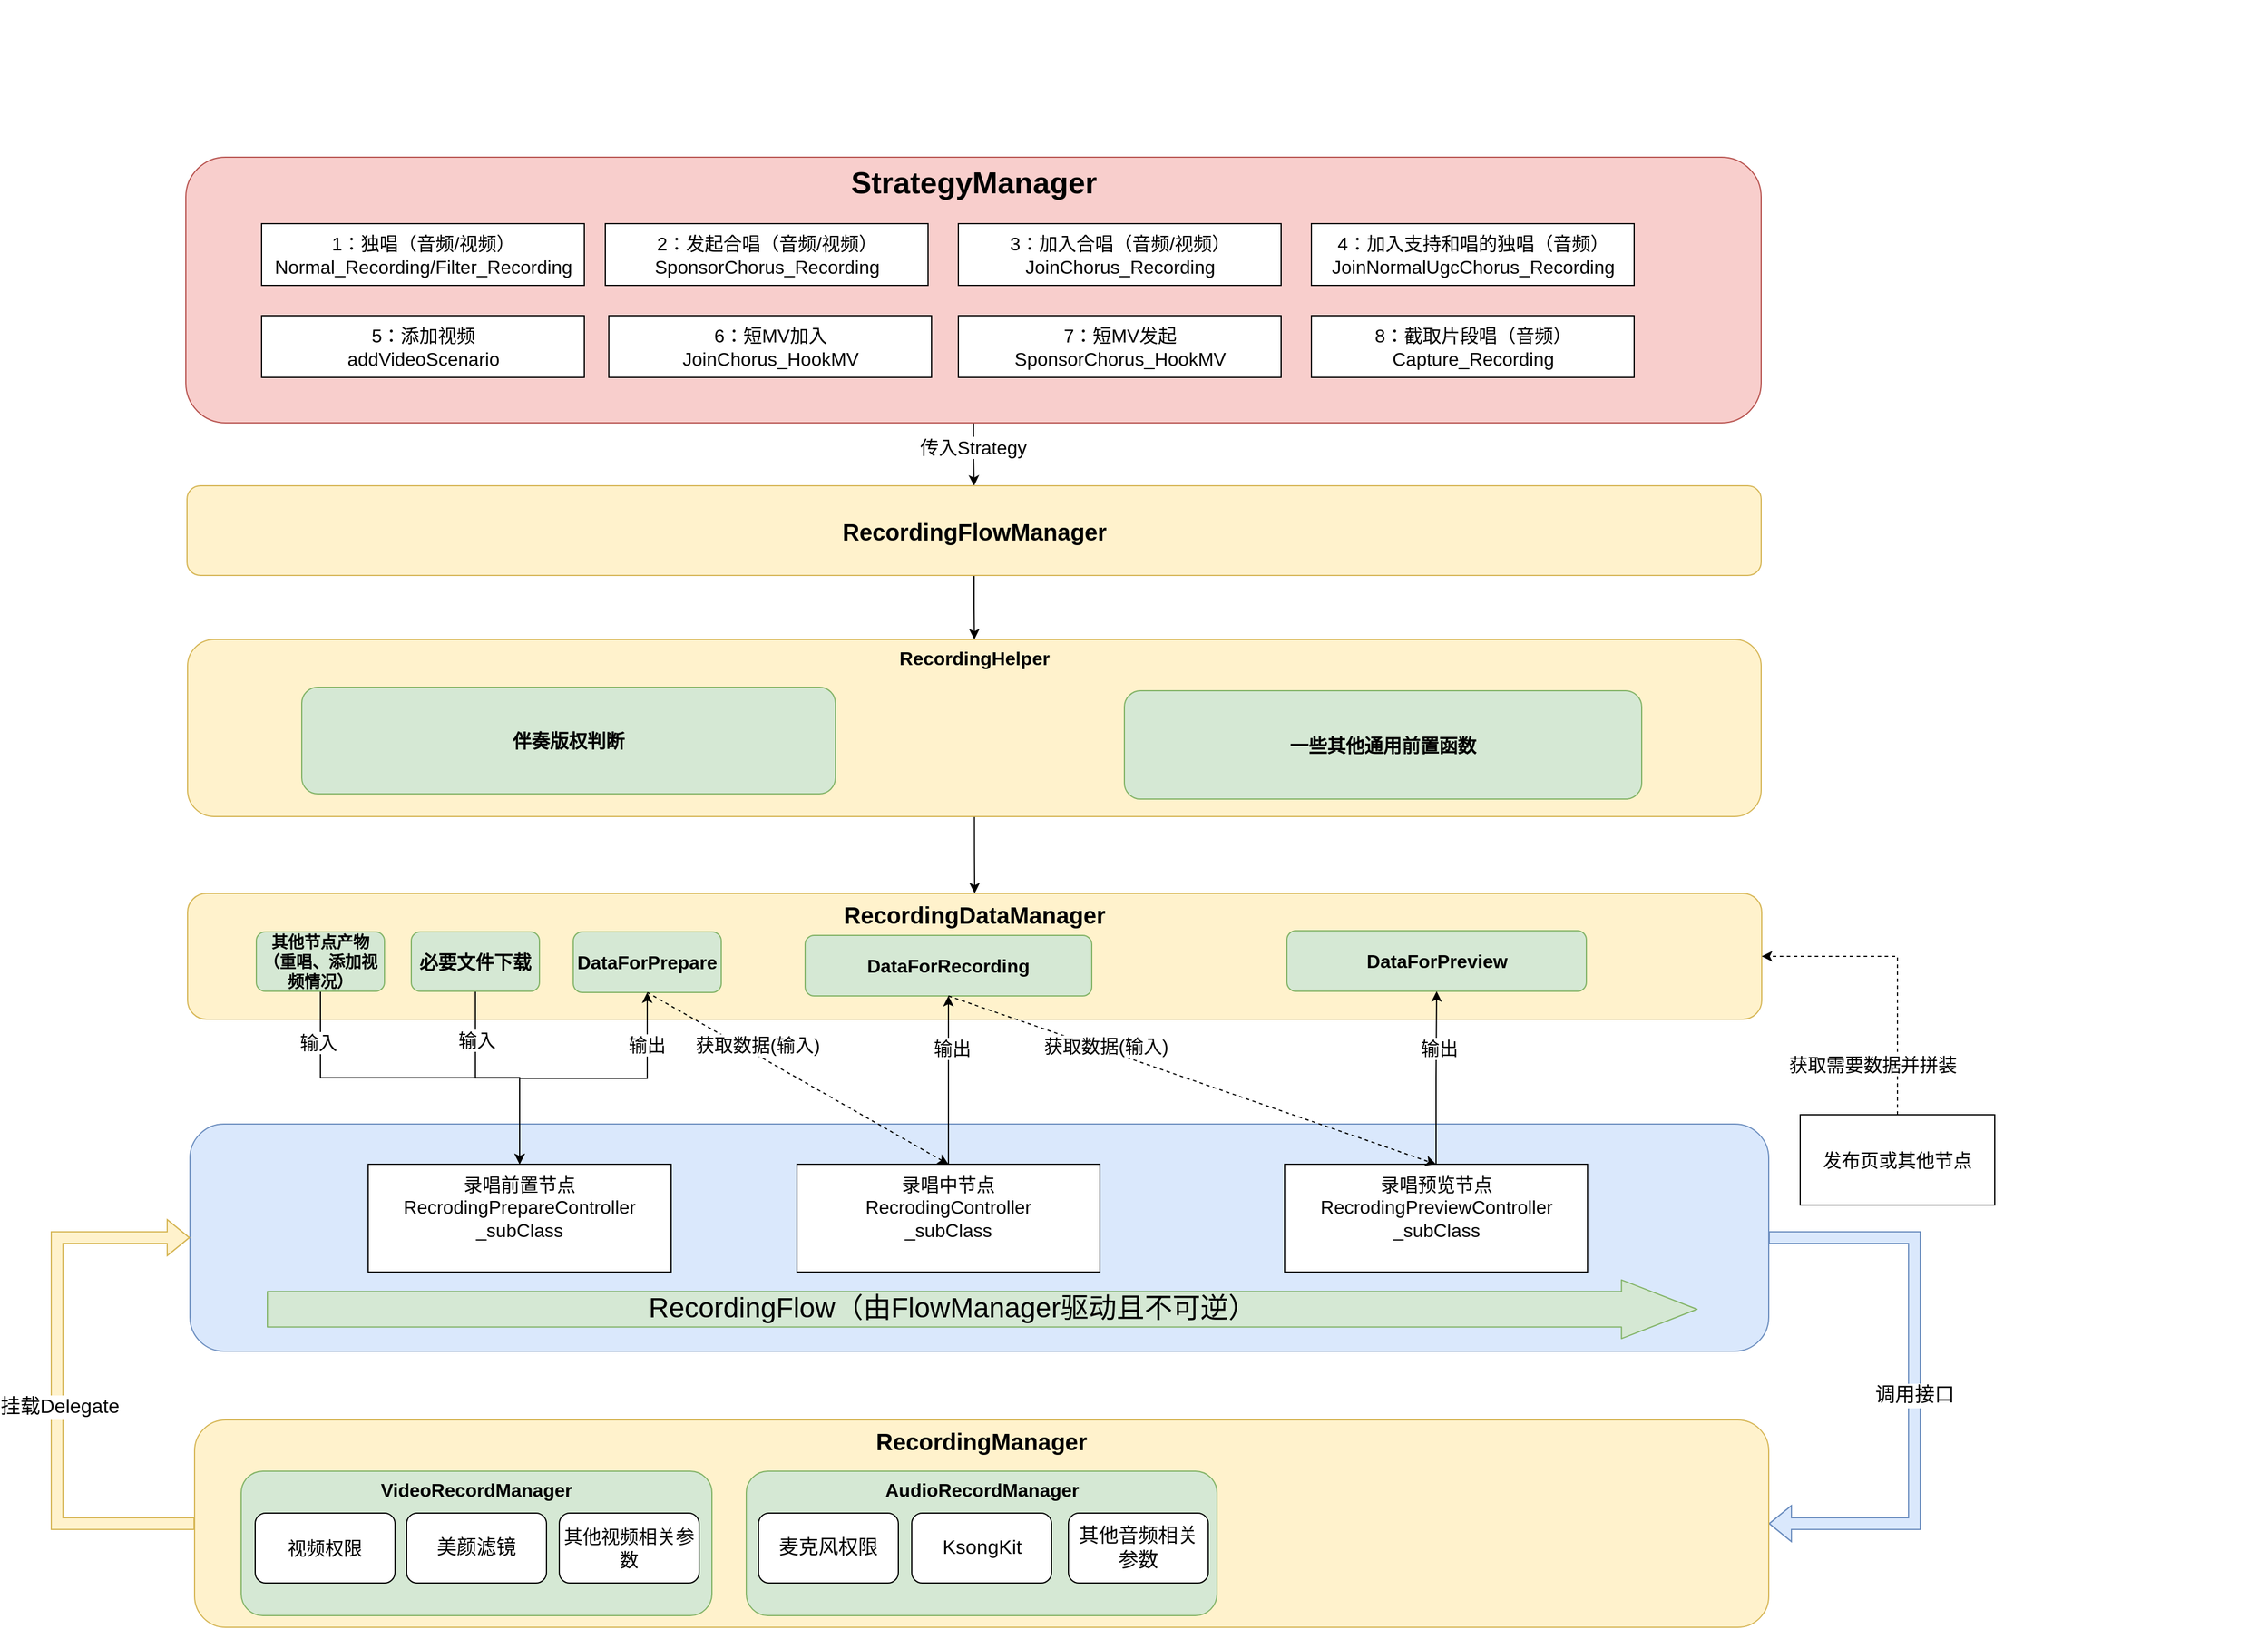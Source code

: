 <mxfile version="14.9.2" type="github">
  <diagram id="AZSGmnTD27FDiJ8ZZ5N1" name="Page-1">
    <mxGraphModel dx="2866" dy="1954" grid="0" gridSize="10" guides="1" tooltips="1" connect="1" arrows="1" fold="1" page="0" pageScale="1" pageWidth="827" pageHeight="1169" math="0" shadow="0">
      <root>
        <mxCell id="0" />
        <mxCell id="1" parent="0" />
        <mxCell id="iGo3f967UquZ_0_zFBQz-11" style="edgeStyle=orthogonalEdgeStyle;shape=flexArrow;rounded=0;orthogonalLoop=1;jettySize=auto;html=1;exitX=1;exitY=0.5;exitDx=0;exitDy=0;fontSize=17;fillColor=#dae8fc;strokeColor=#6c8ebf;entryX=1;entryY=0.5;entryDx=0;entryDy=0;" edge="1" parent="1" source="Zn5ys0qhDUj7Q-W8t8vE-61" target="Zn5ys0qhDUj7Q-W8t8vE-76">
          <mxGeometry relative="1" as="geometry">
            <mxPoint x="1123" y="957" as="targetPoint" />
            <Array as="points">
              <mxPoint x="1179" y="634" />
              <mxPoint x="1179" y="880" />
            </Array>
          </mxGeometry>
        </mxCell>
        <mxCell id="iGo3f967UquZ_0_zFBQz-12" value="调用接口" style="edgeLabel;html=1;align=center;verticalAlign=middle;resizable=0;points=[];fontSize=17;" vertex="1" connectable="0" parent="iGo3f967UquZ_0_zFBQz-11">
          <mxGeometry x="0.049" relative="1" as="geometry">
            <mxPoint as="offset" />
          </mxGeometry>
        </mxCell>
        <mxCell id="Zn5ys0qhDUj7Q-W8t8vE-61" value="" style="rounded=1;whiteSpace=wrap;html=1;fontSize=20;verticalAlign=top;fillColor=#dae8fc;strokeColor=#6c8ebf;" parent="1" vertex="1">
          <mxGeometry x="-301" y="537" width="1355" height="195" as="geometry" />
        </mxCell>
        <mxCell id="Zn5ys0qhDUj7Q-W8t8vE-94" value="&lt;font style=&quot;font-size: 20px&quot;&gt;RecordingDataManager&lt;/font&gt;" style="rounded=1;whiteSpace=wrap;html=1;verticalAlign=top;fontStyle=1;fontSize=16;fillColor=#fff2cc;strokeColor=#d6b656;" parent="1" vertex="1">
          <mxGeometry x="-303" y="339" width="1351" height="108" as="geometry" />
        </mxCell>
        <mxCell id="W_5h1LejH2wpQsNXanha-33" style="edgeStyle=orthogonalEdgeStyle;rounded=0;orthogonalLoop=1;jettySize=auto;html=1;exitX=0.5;exitY=1;exitDx=0;exitDy=0;entryX=0.5;entryY=0;entryDx=0;entryDy=0;fontSize=16;endArrow=classic;endFill=1;" parent="1" source="Zn5ys0qhDUj7Q-W8t8vE-63" target="Zn5ys0qhDUj7Q-W8t8vE-96" edge="1">
          <mxGeometry relative="1" as="geometry" />
        </mxCell>
        <mxCell id="W_5h1LejH2wpQsNXanha-35" value="传入Strategy" style="edgeLabel;html=1;align=center;verticalAlign=middle;resizable=0;points=[];fontSize=16;" parent="W_5h1LejH2wpQsNXanha-33" vertex="1" connectable="0">
          <mxGeometry x="-0.248" y="-1" relative="1" as="geometry">
            <mxPoint as="offset" />
          </mxGeometry>
        </mxCell>
        <mxCell id="Zn5ys0qhDUj7Q-W8t8vE-63" value="&lt;b&gt;&lt;font style=&quot;font-size: 26px&quot;&gt;StrategyManager&lt;/font&gt;&lt;/b&gt;" style="rounded=1;whiteSpace=wrap;html=1;verticalAlign=top;fillColor=#f8cecc;strokeColor=#b85450;" parent="1" vertex="1">
          <mxGeometry x="-304.5" y="-293" width="1352" height="228" as="geometry" />
        </mxCell>
        <mxCell id="iGo3f967UquZ_0_zFBQz-9" style="edgeStyle=orthogonalEdgeStyle;rounded=0;orthogonalLoop=1;jettySize=auto;html=1;exitX=0;exitY=0.5;exitDx=0;exitDy=0;entryX=0;entryY=0.5;entryDx=0;entryDy=0;shape=flexArrow;fillColor=#fff2cc;strokeColor=#d6b656;" edge="1" parent="1" source="Zn5ys0qhDUj7Q-W8t8vE-76" target="Zn5ys0qhDUj7Q-W8t8vE-61">
          <mxGeometry relative="1" as="geometry">
            <Array as="points">
              <mxPoint x="-415" y="880" />
              <mxPoint x="-415" y="634" />
            </Array>
          </mxGeometry>
        </mxCell>
        <mxCell id="iGo3f967UquZ_0_zFBQz-13" value="挂载Delegate" style="edgeLabel;html=1;align=center;verticalAlign=middle;resizable=0;points=[];fontSize=17;" vertex="1" connectable="0" parent="iGo3f967UquZ_0_zFBQz-9">
          <mxGeometry x="-0.086" y="-2" relative="1" as="geometry">
            <mxPoint as="offset" />
          </mxGeometry>
        </mxCell>
        <mxCell id="Zn5ys0qhDUj7Q-W8t8vE-76" value="&lt;b&gt;&lt;font style=&quot;font-size: 20px&quot;&gt;RecordingManager&lt;/font&gt;&lt;/b&gt;" style="rounded=1;whiteSpace=wrap;html=1;verticalAlign=top;fillColor=#fff2cc;strokeColor=#d6b656;" parent="1" vertex="1">
          <mxGeometry x="-297" y="791" width="1351" height="178" as="geometry" />
        </mxCell>
        <mxCell id="W_5h1LejH2wpQsNXanha-22" style="edgeStyle=orthogonalEdgeStyle;rounded=0;orthogonalLoop=1;jettySize=auto;html=1;exitX=0.5;exitY=0;exitDx=0;exitDy=0;entryX=0.5;entryY=1;entryDx=0;entryDy=0;fontSize=16;" parent="1" source="Zn5ys0qhDUj7Q-W8t8vE-79" target="Zn5ys0qhDUj7Q-W8t8vE-97" edge="1">
          <mxGeometry relative="1" as="geometry" />
        </mxCell>
        <mxCell id="W_5h1LejH2wpQsNXanha-23" value="输出" style="edgeLabel;html=1;align=center;verticalAlign=middle;resizable=0;points=[];fontSize=16;" parent="W_5h1LejH2wpQsNXanha-22" vertex="1" connectable="0">
          <mxGeometry x="0.651" y="1" relative="1" as="geometry">
            <mxPoint as="offset" />
          </mxGeometry>
        </mxCell>
        <mxCell id="Zn5ys0qhDUj7Q-W8t8vE-89" value="VideoRecordManager" style="rounded=1;whiteSpace=wrap;html=1;verticalAlign=top;fontStyle=1;fontSize=16;fillColor=#d5e8d4;strokeColor=#82b366;" parent="1" vertex="1">
          <mxGeometry x="-257" y="835" width="404" height="124" as="geometry" />
        </mxCell>
        <mxCell id="Zn5ys0qhDUj7Q-W8t8vE-79" value="&lt;div style=&quot;font-size: 16px&quot;&gt;录唱前置节点&lt;/div&gt;&lt;div style=&quot;font-size: 16px&quot;&gt;RecrodingPrepareController&lt;/div&gt;&lt;div style=&quot;font-size: 16px&quot;&gt;_subClass&lt;/div&gt;&lt;div style=&quot;font-size: 16px&quot;&gt;&lt;br style=&quot;font-size: 16px&quot;&gt;&lt;/div&gt;" style="rounded=0;whiteSpace=wrap;html=1;fontSize=16;" parent="1" vertex="1">
          <mxGeometry x="-148" y="571.5" width="260" height="92.5" as="geometry" />
        </mxCell>
        <mxCell id="iGo3f967UquZ_0_zFBQz-21" style="edgeStyle=orthogonalEdgeStyle;rounded=0;orthogonalLoop=1;jettySize=auto;html=1;exitX=0.5;exitY=1;exitDx=0;exitDy=0;entryX=0.5;entryY=0;entryDx=0;entryDy=0;fontSize=17;" edge="1" parent="1" source="Zn5ys0qhDUj7Q-W8t8vE-96" target="Zn5ys0qhDUj7Q-W8t8vE-100">
          <mxGeometry relative="1" as="geometry" />
        </mxCell>
        <mxCell id="Zn5ys0qhDUj7Q-W8t8vE-96" value="RecordingFlowManager" style="rounded=1;whiteSpace=wrap;html=1;verticalAlign=middle;fontStyle=1;fontSize=20;fillColor=#fff2cc;strokeColor=#d6b656;" parent="1" vertex="1">
          <mxGeometry x="-303.5" y="-11" width="1351" height="77" as="geometry" />
        </mxCell>
        <mxCell id="Zn5ys0qhDUj7Q-W8t8vE-97" value="DataForPrepare" style="rounded=1;whiteSpace=wrap;html=1;verticalAlign=middle;fontStyle=1;fontSize=16;fillColor=#d5e8d4;strokeColor=#82b366;" parent="1" vertex="1">
          <mxGeometry x="28" y="372" width="127" height="52" as="geometry" />
        </mxCell>
        <mxCell id="W_5h1LejH2wpQsNXanha-8" style="edgeStyle=orthogonalEdgeStyle;rounded=0;orthogonalLoop=1;jettySize=auto;html=1;exitX=0.5;exitY=1;exitDx=0;exitDy=0;entryX=0.5;entryY=0;entryDx=0;entryDy=0;fontSize=16;" parent="1" source="Zn5ys0qhDUj7Q-W8t8vE-98" target="Zn5ys0qhDUj7Q-W8t8vE-79" edge="1">
          <mxGeometry relative="1" as="geometry" />
        </mxCell>
        <mxCell id="W_5h1LejH2wpQsNXanha-24" value="输入" style="edgeLabel;html=1;align=center;verticalAlign=middle;resizable=0;points=[];fontSize=16;" parent="W_5h1LejH2wpQsNXanha-8" vertex="1" connectable="0">
          <mxGeometry x="-0.548" y="1" relative="1" as="geometry">
            <mxPoint as="offset" />
          </mxGeometry>
        </mxCell>
        <mxCell id="Zn5ys0qhDUj7Q-W8t8vE-98" value="必要文件下载" style="rounded=1;whiteSpace=wrap;html=1;verticalAlign=middle;fontStyle=1;fontSize=16;fillColor=#d5e8d4;strokeColor=#82b366;" parent="1" vertex="1">
          <mxGeometry x="-111" y="372" width="110" height="51" as="geometry" />
        </mxCell>
        <mxCell id="Zn5ys0qhDUj7Q-W8t8vE-116" value="&amp;nbsp;&amp;nbsp;" style="text;html=1;strokeColor=none;fillColor=none;align=center;verticalAlign=middle;whiteSpace=wrap;rounded=0;fontSize=20;" parent="1" vertex="1">
          <mxGeometry x="-433" y="-426" width="40" height="20" as="geometry" />
        </mxCell>
        <mxCell id="Zn5ys0qhDUj7Q-W8t8vE-117" value="&amp;nbsp;&amp;nbsp;" style="text;html=1;strokeColor=none;fillColor=none;align=center;verticalAlign=middle;whiteSpace=wrap;rounded=0;fontSize=20;" parent="1" vertex="1">
          <mxGeometry x="-435" y="536" width="40" height="20" as="geometry" />
        </mxCell>
        <mxCell id="Zn5ys0qhDUj7Q-W8t8vE-118" value="&amp;nbsp;&amp;nbsp;" style="text;html=1;strokeColor=none;fillColor=none;align=center;verticalAlign=middle;whiteSpace=wrap;rounded=0;fontSize=20;" parent="1" vertex="1">
          <mxGeometry x="1441" y="792" width="40" height="20" as="geometry" />
        </mxCell>
        <mxCell id="Zn5ys0qhDUj7Q-W8t8vE-119" value="&amp;nbsp;&amp;nbsp;" style="text;html=1;strokeColor=none;fillColor=none;align=center;verticalAlign=middle;whiteSpace=wrap;rounded=0;fontSize=20;" parent="1" vertex="1">
          <mxGeometry x="1441" y="-422" width="40" height="20" as="geometry" />
        </mxCell>
        <mxCell id="rmJkrKTruz5R14WfKMLR-1" value="DataForRecording" style="rounded=1;whiteSpace=wrap;html=1;verticalAlign=middle;fontStyle=1;fontSize=16;fillColor=#d5e8d4;strokeColor=#82b366;" parent="1" vertex="1">
          <mxGeometry x="227" y="375" width="246" height="52" as="geometry" />
        </mxCell>
        <mxCell id="rmJkrKTruz5R14WfKMLR-2" value="DataForPreview" style="rounded=1;whiteSpace=wrap;html=1;verticalAlign=middle;fontStyle=1;fontSize=16;fillColor=#d5e8d4;strokeColor=#82b366;" parent="1" vertex="1">
          <mxGeometry x="640.5" y="371" width="257" height="52" as="geometry" />
        </mxCell>
        <mxCell id="W_5h1LejH2wpQsNXanha-11" style="edgeStyle=orthogonalEdgeStyle;rounded=0;orthogonalLoop=1;jettySize=auto;html=1;exitX=0.5;exitY=0;exitDx=0;exitDy=0;fontSize=16;" parent="1" source="W_5h1LejH2wpQsNXanha-2" target="rmJkrKTruz5R14WfKMLR-1" edge="1">
          <mxGeometry relative="1" as="geometry" />
        </mxCell>
        <mxCell id="W_5h1LejH2wpQsNXanha-19" value="输出" style="edgeLabel;html=1;align=center;verticalAlign=middle;resizable=0;points=[];fontSize=16;" parent="W_5h1LejH2wpQsNXanha-11" vertex="1" connectable="0">
          <mxGeometry x="0.374" y="-3" relative="1" as="geometry">
            <mxPoint as="offset" />
          </mxGeometry>
        </mxCell>
        <mxCell id="W_5h1LejH2wpQsNXanha-2" value="&lt;div style=&quot;font-size: 16px&quot;&gt;录唱中节点&lt;/div&gt;&lt;div style=&quot;font-size: 16px&quot;&gt;RecrodingController&lt;/div&gt;&lt;div style=&quot;font-size: 16px&quot;&gt;_subClass&lt;/div&gt;&lt;div style=&quot;font-size: 16px&quot;&gt;&lt;br style=&quot;font-size: 16px&quot;&gt;&lt;/div&gt;" style="rounded=0;whiteSpace=wrap;html=1;fontSize=16;" parent="1" vertex="1">
          <mxGeometry x="220" y="571.5" width="260" height="92.5" as="geometry" />
        </mxCell>
        <mxCell id="W_5h1LejH2wpQsNXanha-12" style="edgeStyle=orthogonalEdgeStyle;rounded=0;orthogonalLoop=1;jettySize=auto;html=1;exitX=0.5;exitY=0;exitDx=0;exitDy=0;entryX=0.5;entryY=1;entryDx=0;entryDy=0;fontSize=16;" parent="1" source="W_5h1LejH2wpQsNXanha-3" target="rmJkrKTruz5R14WfKMLR-2" edge="1">
          <mxGeometry relative="1" as="geometry" />
        </mxCell>
        <mxCell id="W_5h1LejH2wpQsNXanha-20" value="输出" style="edgeLabel;html=1;align=center;verticalAlign=middle;resizable=0;points=[];fontSize=16;" parent="W_5h1LejH2wpQsNXanha-12" vertex="1" connectable="0">
          <mxGeometry x="0.342" y="-2" relative="1" as="geometry">
            <mxPoint as="offset" />
          </mxGeometry>
        </mxCell>
        <mxCell id="W_5h1LejH2wpQsNXanha-3" value="&lt;div style=&quot;font-size: 16px&quot;&gt;录唱预览节点&lt;/div&gt;&lt;div style=&quot;font-size: 16px&quot;&gt;RecrodingPreviewController&lt;/div&gt;&lt;div style=&quot;font-size: 16px&quot;&gt;_subClass&lt;/div&gt;&lt;div style=&quot;font-size: 16px&quot;&gt;&lt;br style=&quot;font-size: 16px&quot;&gt;&lt;/div&gt;" style="rounded=0;whiteSpace=wrap;html=1;fontSize=16;" parent="1" vertex="1">
          <mxGeometry x="638.5" y="571.5" width="260" height="92.5" as="geometry" />
        </mxCell>
        <mxCell id="W_5h1LejH2wpQsNXanha-5" style="edgeStyle=orthogonalEdgeStyle;rounded=0;orthogonalLoop=1;jettySize=auto;html=1;exitX=0.5;exitY=0;exitDx=0;exitDy=0;entryX=1;entryY=0.5;entryDx=0;entryDy=0;fontSize=16;dashed=1;" parent="1" source="W_5h1LejH2wpQsNXanha-4" target="Zn5ys0qhDUj7Q-W8t8vE-94" edge="1">
          <mxGeometry relative="1" as="geometry" />
        </mxCell>
        <mxCell id="W_5h1LejH2wpQsNXanha-6" value="获取需要数据并拼装" style="edgeLabel;html=1;align=center;verticalAlign=middle;resizable=0;points=[];fontSize=16;" parent="W_5h1LejH2wpQsNXanha-5" vertex="1" connectable="0">
          <mxGeometry x="0.711" y="4" relative="1" as="geometry">
            <mxPoint x="58" y="89" as="offset" />
          </mxGeometry>
        </mxCell>
        <mxCell id="W_5h1LejH2wpQsNXanha-4" value="&lt;div style=&quot;font-size: 16px&quot;&gt;发布页或其他节点&lt;/div&gt;" style="rounded=0;whiteSpace=wrap;html=1;fontSize=16;" parent="1" vertex="1">
          <mxGeometry x="1081" y="529" width="167" height="77.5" as="geometry" />
        </mxCell>
        <mxCell id="W_5h1LejH2wpQsNXanha-26" style="edgeStyle=orthogonalEdgeStyle;rounded=0;orthogonalLoop=1;jettySize=auto;html=1;exitX=0.5;exitY=1;exitDx=0;exitDy=0;entryX=0.5;entryY=0;entryDx=0;entryDy=0;fontSize=16;" parent="1" source="W_5h1LejH2wpQsNXanha-25" target="Zn5ys0qhDUj7Q-W8t8vE-79" edge="1">
          <mxGeometry relative="1" as="geometry" />
        </mxCell>
        <mxCell id="W_5h1LejH2wpQsNXanha-27" value="输入" style="edgeLabel;html=1;align=center;verticalAlign=middle;resizable=0;points=[];fontSize=16;" parent="W_5h1LejH2wpQsNXanha-26" vertex="1" connectable="0">
          <mxGeometry x="-0.726" y="-2" relative="1" as="geometry">
            <mxPoint as="offset" />
          </mxGeometry>
        </mxCell>
        <mxCell id="W_5h1LejH2wpQsNXanha-25" value="其他节点产物&lt;br style=&quot;font-size: 14px;&quot;&gt;（重唱、添加视频情况）" style="rounded=1;whiteSpace=wrap;html=1;verticalAlign=middle;fontStyle=1;fontSize=14;fillColor=#d5e8d4;strokeColor=#82b366;" parent="1" vertex="1">
          <mxGeometry x="-244" y="372" width="110" height="51" as="geometry" />
        </mxCell>
        <mxCell id="W_5h1LejH2wpQsNXanha-28" value="" style="endArrow=classic;html=1;fontSize=16;entryX=0.5;entryY=0;entryDx=0;entryDy=0;dashed=1;exitX=0.5;exitY=1;exitDx=0;exitDy=0;" parent="1" source="Zn5ys0qhDUj7Q-W8t8vE-97" target="W_5h1LejH2wpQsNXanha-2" edge="1">
          <mxGeometry width="50" height="50" relative="1" as="geometry">
            <mxPoint x="284" y="499" as="sourcePoint" />
            <mxPoint x="338" y="471" as="targetPoint" />
          </mxGeometry>
        </mxCell>
        <mxCell id="W_5h1LejH2wpQsNXanha-29" value="获取数据(输入)" style="edgeLabel;html=1;align=center;verticalAlign=middle;resizable=0;points=[];fontSize=16;" parent="W_5h1LejH2wpQsNXanha-28" vertex="1" connectable="0">
          <mxGeometry x="0.383" y="-1" relative="1" as="geometry">
            <mxPoint x="-84" y="-58" as="offset" />
          </mxGeometry>
        </mxCell>
        <mxCell id="W_5h1LejH2wpQsNXanha-30" value="" style="endArrow=classic;html=1;fontSize=16;exitX=0.5;exitY=1;exitDx=0;exitDy=0;dashed=1;endFill=1;entryX=0.5;entryY=0;entryDx=0;entryDy=0;" parent="1" source="rmJkrKTruz5R14WfKMLR-1" target="W_5h1LejH2wpQsNXanha-3" edge="1">
          <mxGeometry width="50" height="50" relative="1" as="geometry">
            <mxPoint x="673.5" y="581" as="sourcePoint" />
            <mxPoint x="714" y="506" as="targetPoint" />
          </mxGeometry>
        </mxCell>
        <mxCell id="W_5h1LejH2wpQsNXanha-31" value="获取数据(输入)" style="edgeLabel;html=1;align=center;verticalAlign=middle;resizable=0;points=[];fontSize=16;" parent="W_5h1LejH2wpQsNXanha-30" vertex="1" connectable="0">
          <mxGeometry x="0.383" y="-1" relative="1" as="geometry">
            <mxPoint x="-154" y="-58" as="offset" />
          </mxGeometry>
        </mxCell>
        <mxCell id="Zn5ys0qhDUj7Q-W8t8vE-67" value="1：独唱（音频/视频）&#xa;Normal_Recording/Filter_Recording" style="rounded=0;whiteSpace=wrap;html=1;fontSize=16;" parent="1" vertex="1">
          <mxGeometry x="-239.5" y="-236" width="277" height="53" as="geometry" />
        </mxCell>
        <mxCell id="Zn5ys0qhDUj7Q-W8t8vE-68" value="&lt;div style=&quot;font-size: 16px;&quot;&gt;2：发起合唱（音频/视频）&lt;/div&gt;&lt;div style=&quot;font-size: 16px;&quot;&gt;SponsorChorus_Recording&lt;/div&gt;" style="rounded=0;whiteSpace=wrap;html=1;fontSize=16;" parent="1" vertex="1">
          <mxGeometry x="55.5" y="-236" width="277" height="53" as="geometry" />
        </mxCell>
        <mxCell id="Zn5ys0qhDUj7Q-W8t8vE-69" value="&lt;div style=&quot;font-size: 16px;&quot;&gt;3：加入合唱（音频/视频）&lt;/div&gt;&lt;div style=&quot;font-size: 16px;&quot;&gt;JoinChorus_Recording&lt;/div&gt;" style="rounded=0;whiteSpace=wrap;html=1;fontSize=16;" parent="1" vertex="1">
          <mxGeometry x="358.5" y="-236" width="277" height="53" as="geometry" />
        </mxCell>
        <mxCell id="Zn5ys0qhDUj7Q-W8t8vE-70" value="&lt;div style=&quot;font-size: 16px;&quot;&gt;4：加入支持和唱的独唱（音频）&lt;/div&gt;&lt;div style=&quot;font-size: 16px;&quot;&gt;JoinNormalUgcChorus_Recording&lt;/div&gt;" style="rounded=0;whiteSpace=wrap;html=1;fontSize=16;" parent="1" vertex="1">
          <mxGeometry x="661.5" y="-236" width="277" height="53" as="geometry" />
        </mxCell>
        <mxCell id="Zn5ys0qhDUj7Q-W8t8vE-71" value="&lt;div style=&quot;font-size: 16px&quot;&gt;8：截取片段唱（音频）&lt;/div&gt;&lt;div style=&quot;font-size: 16px&quot;&gt;Capture_Recording&lt;/div&gt;" style="rounded=0;whiteSpace=wrap;html=1;fontSize=16;" parent="1" vertex="1">
          <mxGeometry x="661.5" y="-157" width="277" height="53" as="geometry" />
        </mxCell>
        <mxCell id="Zn5ys0qhDUj7Q-W8t8vE-72" value="&lt;div style=&quot;font-size: 16px&quot;&gt;5：添加视频&lt;/div&gt;&lt;div style=&quot;font-size: 16px&quot;&gt;addVideoScenario&lt;/div&gt;" style="rounded=0;whiteSpace=wrap;html=1;fontSize=16;" parent="1" vertex="1">
          <mxGeometry x="-239.5" y="-157" width="277" height="53" as="geometry" />
        </mxCell>
        <mxCell id="W_5h1LejH2wpQsNXanha-36" value="" style="shape=flexArrow;endArrow=classic;html=1;fontSize=16;fillColor=#d5e8d4;strokeColor=#82b366;endWidth=18.824;endSize=21.294;width=30.588;" parent="1" edge="1">
          <mxGeometry width="50" height="50" relative="1" as="geometry">
            <mxPoint x="-235" y="696" as="sourcePoint" />
            <mxPoint x="993" y="696" as="targetPoint" />
          </mxGeometry>
        </mxCell>
        <mxCell id="W_5h1LejH2wpQsNXanha-39" value="&lt;span style=&quot;font-size: 24px&quot;&gt;RecordingFlow（由FlowManager驱动且不可逆）&lt;/span&gt;" style="edgeLabel;html=1;align=center;verticalAlign=middle;resizable=0;points=[];fontSize=24;labelBackgroundColor=#D5E8D4;" parent="W_5h1LejH2wpQsNXanha-36" vertex="1" connectable="0">
          <mxGeometry x="-0.043" y="-1" relative="1" as="geometry">
            <mxPoint y="-2" as="offset" />
          </mxGeometry>
        </mxCell>
        <mxCell id="Zn5ys0qhDUj7Q-W8t8vE-73" value="&lt;div style=&quot;font-size: 16px&quot;&gt;6：短MV加入&lt;/div&gt;&lt;div style=&quot;font-size: 16px&quot;&gt;JoinChorus_HookMV&lt;/div&gt;" style="rounded=0;whiteSpace=wrap;html=1;fontSize=16;" parent="1" vertex="1">
          <mxGeometry x="58.5" y="-157" width="277" height="53" as="geometry" />
        </mxCell>
        <mxCell id="Zn5ys0qhDUj7Q-W8t8vE-74" value="&lt;div style=&quot;font-size: 16px&quot;&gt;7：短MV发起&lt;/div&gt;&lt;div style=&quot;font-size: 16px&quot;&gt;SponsorChorus_HookMV&lt;/div&gt;" style="rounded=0;whiteSpace=wrap;html=1;fontSize=16;" parent="1" vertex="1">
          <mxGeometry x="358.5" y="-157" width="277" height="53" as="geometry" />
        </mxCell>
        <mxCell id="iGo3f967UquZ_0_zFBQz-1" value="视频权限" style="rounded=1;whiteSpace=wrap;html=1;verticalAlign=middle;fontSize=16;" vertex="1" parent="1">
          <mxGeometry x="-245" y="871" width="120" height="60" as="geometry" />
        </mxCell>
        <mxCell id="iGo3f967UquZ_0_zFBQz-2" value="美颜滤镜" style="rounded=1;whiteSpace=wrap;html=1;verticalAlign=middle;fontSize=17;" vertex="1" parent="1">
          <mxGeometry x="-115" y="871" width="120" height="60" as="geometry" />
        </mxCell>
        <mxCell id="iGo3f967UquZ_0_zFBQz-3" value="其他视频相关参数" style="rounded=1;whiteSpace=wrap;html=1;verticalAlign=middle;fontSize=16;" vertex="1" parent="1">
          <mxGeometry x="16" y="871" width="120" height="60" as="geometry" />
        </mxCell>
        <mxCell id="iGo3f967UquZ_0_zFBQz-4" value="AudioRecordManager" style="rounded=1;whiteSpace=wrap;html=1;verticalAlign=top;fontStyle=1;fontSize=16;fillColor=#d5e8d4;strokeColor=#82b366;" vertex="1" parent="1">
          <mxGeometry x="176.5" y="835" width="404" height="124" as="geometry" />
        </mxCell>
        <mxCell id="iGo3f967UquZ_0_zFBQz-5" value="麦克风权限" style="rounded=1;whiteSpace=wrap;html=1;verticalAlign=middle;fontSize=17;" vertex="1" parent="1">
          <mxGeometry x="187" y="871" width="120" height="60" as="geometry" />
        </mxCell>
        <mxCell id="iGo3f967UquZ_0_zFBQz-6" value="KsongKit" style="rounded=1;whiteSpace=wrap;html=1;verticalAlign=middle;fontSize=17;" vertex="1" parent="1">
          <mxGeometry x="318.5" y="871" width="120" height="60" as="geometry" />
        </mxCell>
        <mxCell id="iGo3f967UquZ_0_zFBQz-7" value="其他音频相关参数" style="rounded=1;whiteSpace=wrap;html=1;verticalAlign=middle;fontSize=17;" vertex="1" parent="1">
          <mxGeometry x="453" y="871" width="120" height="60" as="geometry" />
        </mxCell>
        <mxCell id="iGo3f967UquZ_0_zFBQz-22" style="edgeStyle=orthogonalEdgeStyle;rounded=0;orthogonalLoop=1;jettySize=auto;html=1;exitX=0.5;exitY=1;exitDx=0;exitDy=0;entryX=0.5;entryY=0;entryDx=0;entryDy=0;fontSize=17;" edge="1" parent="1" source="Zn5ys0qhDUj7Q-W8t8vE-100" target="Zn5ys0qhDUj7Q-W8t8vE-94">
          <mxGeometry relative="1" as="geometry" />
        </mxCell>
        <mxCell id="Zn5ys0qhDUj7Q-W8t8vE-100" value="RecordingHelper" style="rounded=1;whiteSpace=wrap;html=1;verticalAlign=top;fontStyle=1;fontSize=16;fillColor=#fff2cc;strokeColor=#d6b656;" parent="1" vertex="1">
          <mxGeometry x="-303" y="121" width="1350.5" height="152" as="geometry" />
        </mxCell>
        <mxCell id="W_5h1LejH2wpQsNXanha-53" value="一些其他通用前置函数" style="rounded=1;whiteSpace=wrap;html=1;verticalAlign=middle;fontStyle=1;fontSize=16;fillColor=#d5e8d4;strokeColor=#82b366;" parent="1" vertex="1">
          <mxGeometry x="501" y="165" width="444" height="93.05" as="geometry" />
        </mxCell>
        <mxCell id="iGo3f967UquZ_0_zFBQz-19" value="伴奏版权判断" style="rounded=1;whiteSpace=wrap;html=1;verticalAlign=middle;fontStyle=1;fontSize=16;fillColor=#d5e8d4;strokeColor=#82b366;" vertex="1" parent="1">
          <mxGeometry x="-205" y="162" width="458" height="91.5" as="geometry" />
        </mxCell>
      </root>
    </mxGraphModel>
  </diagram>
</mxfile>
